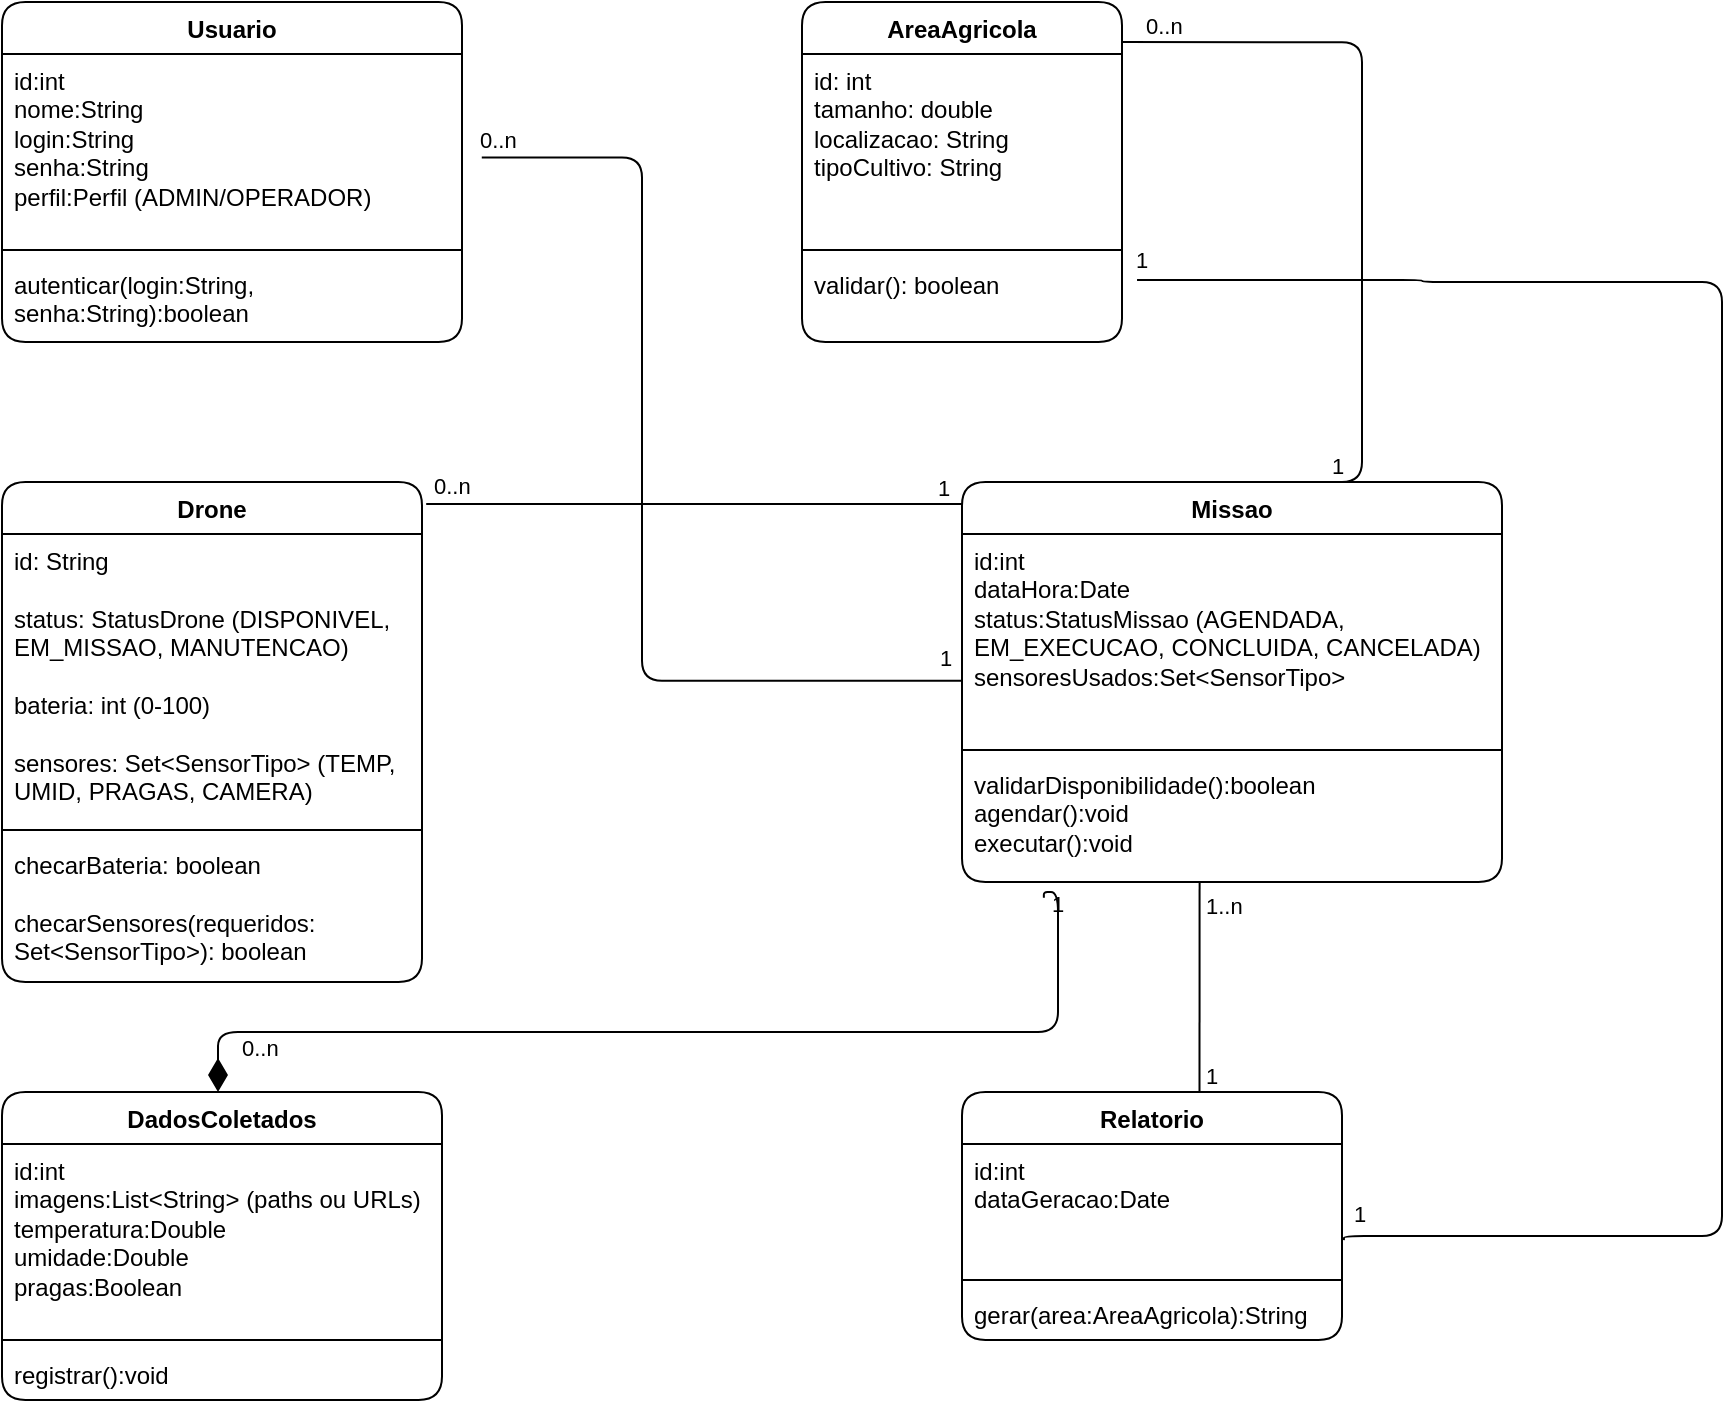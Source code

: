 <mxfile version="28.1.2" pages="2">
  <diagram name="Diagrama de Classes" id="RxNNvbhXm3Nlgly23P-r">
    <mxGraphModel dx="1225" dy="671" grid="1" gridSize="10" guides="1" tooltips="1" connect="1" arrows="1" fold="1" page="1" pageScale="1" pageWidth="827" pageHeight="1169" math="0" shadow="0">
      <root>
        <mxCell id="0" />
        <mxCell id="1" parent="0" />
        <mxCell id="Z9uIIL2k0UZiQugntRWc-1" value="Usuario" style="swimlane;fontStyle=1;align=center;verticalAlign=top;childLayout=stackLayout;horizontal=1;startSize=26;horizontalStack=0;resizeParent=1;resizeParentMax=0;resizeLast=0;collapsible=1;marginBottom=0;whiteSpace=wrap;html=1;labelBackgroundColor=none;rounded=1;" vertex="1" parent="1">
          <mxGeometry x="40" y="40" width="230" height="170" as="geometry" />
        </mxCell>
        <mxCell id="Z9uIIL2k0UZiQugntRWc-2" value="&lt;div&gt;&lt;span style=&quot;background-color: transparent; color: light-dark(rgb(0, 0, 0), rgb(255, 255, 255));&quot;&gt;&lt;font face=&quot;Helvetica&quot;&gt;id:int&lt;/font&gt;&lt;/span&gt;&lt;/div&gt;&lt;code style=&quot;&quot; data-end=&quot;913&quot; data-start=&quot;900&quot;&gt;&lt;font face=&quot;Helvetica&quot;&gt;nome:String&lt;/font&gt;&lt;/code&gt;&lt;br&gt;&lt;code style=&quot;&quot; data-end=&quot;932&quot; data-start=&quot;918&quot;&gt;&lt;font face=&quot;Helvetica&quot;&gt;login:String&lt;/font&gt;&lt;/code&gt;&lt;br&gt;&lt;code style=&quot;&quot; data-end=&quot;951&quot; data-start=&quot;937&quot;&gt;&lt;font face=&quot;Helvetica&quot;&gt;senha:String&lt;/font&gt;&lt;/code&gt;&lt;br&gt;&lt;code style=&quot;&quot; data-end=&quot;971&quot; data-start=&quot;956&quot;&gt;&lt;font face=&quot;Helvetica&quot;&gt;perfil:Perfil (ADMIN/OPERADOR)&lt;/font&gt;&lt;/code&gt;" style="text;strokeColor=none;fillColor=none;align=left;verticalAlign=top;spacingLeft=4;spacingRight=4;overflow=hidden;rotatable=0;points=[[0,0.5],[1,0.5]];portConstraint=eastwest;whiteSpace=wrap;html=1;labelBackgroundColor=none;rounded=1;" vertex="1" parent="Z9uIIL2k0UZiQugntRWc-1">
          <mxGeometry y="26" width="230" height="94" as="geometry" />
        </mxCell>
        <mxCell id="Z9uIIL2k0UZiQugntRWc-3" value="" style="line;strokeWidth=1;fillColor=none;align=left;verticalAlign=middle;spacingTop=-1;spacingLeft=3;spacingRight=3;rotatable=0;labelPosition=right;points=[];portConstraint=eastwest;labelBackgroundColor=none;rounded=1;" vertex="1" parent="Z9uIIL2k0UZiQugntRWc-1">
          <mxGeometry y="120" width="230" height="8" as="geometry" />
        </mxCell>
        <mxCell id="Z9uIIL2k0UZiQugntRWc-4" value="autenticar(login:String, senha:String):boolean" style="text;strokeColor=none;fillColor=none;align=left;verticalAlign=top;spacingLeft=4;spacingRight=4;overflow=hidden;rotatable=0;points=[[0,0.5],[1,0.5]];portConstraint=eastwest;whiteSpace=wrap;html=1;labelBackgroundColor=none;rounded=1;" vertex="1" parent="Z9uIIL2k0UZiQugntRWc-1">
          <mxGeometry y="128" width="230" height="42" as="geometry" />
        </mxCell>
        <mxCell id="Z9uIIL2k0UZiQugntRWc-5" value="AreaAgricola" style="swimlane;fontStyle=1;align=center;verticalAlign=top;childLayout=stackLayout;horizontal=1;startSize=26;horizontalStack=0;resizeParent=1;resizeParentMax=0;resizeLast=0;collapsible=1;marginBottom=0;whiteSpace=wrap;html=1;labelBackgroundColor=none;rounded=1;" vertex="1" parent="1">
          <mxGeometry x="440" y="40" width="160" height="170" as="geometry" />
        </mxCell>
        <mxCell id="Z9uIIL2k0UZiQugntRWc-6" value="id: int&lt;div&gt;tamanho: double&lt;/div&gt;&lt;div&gt;localizacao: String&lt;/div&gt;&lt;div&gt;tipoCultivo: String&lt;/div&gt;" style="text;strokeColor=none;fillColor=none;align=left;verticalAlign=top;spacingLeft=4;spacingRight=4;overflow=hidden;rotatable=0;points=[[0,0.5],[1,0.5]];portConstraint=eastwest;whiteSpace=wrap;html=1;labelBackgroundColor=none;rounded=1;" vertex="1" parent="Z9uIIL2k0UZiQugntRWc-5">
          <mxGeometry y="26" width="160" height="94" as="geometry" />
        </mxCell>
        <mxCell id="Z9uIIL2k0UZiQugntRWc-7" value="" style="line;strokeWidth=1;fillColor=none;align=left;verticalAlign=middle;spacingTop=-1;spacingLeft=3;spacingRight=3;rotatable=0;labelPosition=right;points=[];portConstraint=eastwest;labelBackgroundColor=none;rounded=1;" vertex="1" parent="Z9uIIL2k0UZiQugntRWc-5">
          <mxGeometry y="120" width="160" height="8" as="geometry" />
        </mxCell>
        <mxCell id="Z9uIIL2k0UZiQugntRWc-8" value="validar(): boolean" style="text;strokeColor=none;fillColor=none;align=left;verticalAlign=top;spacingLeft=4;spacingRight=4;overflow=hidden;rotatable=0;points=[[0,0.5],[1,0.5]];portConstraint=eastwest;whiteSpace=wrap;html=1;labelBackgroundColor=none;rounded=1;" vertex="1" parent="Z9uIIL2k0UZiQugntRWc-5">
          <mxGeometry y="128" width="160" height="42" as="geometry" />
        </mxCell>
        <mxCell id="Z9uIIL2k0UZiQugntRWc-9" value="Drone" style="swimlane;fontStyle=1;align=center;verticalAlign=top;childLayout=stackLayout;horizontal=1;startSize=26;horizontalStack=0;resizeParent=1;resizeParentMax=0;resizeLast=0;collapsible=1;marginBottom=0;whiteSpace=wrap;html=1;labelBackgroundColor=none;rounded=1;" vertex="1" parent="1">
          <mxGeometry x="40" y="280" width="210" height="250" as="geometry" />
        </mxCell>
        <mxCell id="Z9uIIL2k0UZiQugntRWc-10" value="id: String&lt;div&gt;&lt;br&gt;&lt;div&gt;status: StatusDrone (DISPONIVEL, EM_MISSAO, MANUTENCAO)&lt;/div&gt;&lt;div&gt;&lt;br&gt;&lt;/div&gt;&lt;div&gt;bateria: int (0-100)&lt;/div&gt;&lt;div&gt;&lt;br&gt;&lt;/div&gt;&lt;div&gt;sensores: Set&amp;lt;SensorTipo&amp;gt; (TEMP, UMID, PRAGAS, CAMERA)&lt;/div&gt;&lt;/div&gt;" style="text;strokeColor=none;fillColor=none;align=left;verticalAlign=top;spacingLeft=4;spacingRight=4;overflow=hidden;rotatable=0;points=[[0,0.5],[1,0.5]];portConstraint=eastwest;whiteSpace=wrap;html=1;labelBackgroundColor=none;rounded=1;" vertex="1" parent="Z9uIIL2k0UZiQugntRWc-9">
          <mxGeometry y="26" width="210" height="144" as="geometry" />
        </mxCell>
        <mxCell id="Z9uIIL2k0UZiQugntRWc-11" value="" style="line;strokeWidth=1;fillColor=none;align=left;verticalAlign=middle;spacingTop=-1;spacingLeft=3;spacingRight=3;rotatable=0;labelPosition=right;points=[];portConstraint=eastwest;labelBackgroundColor=none;rounded=1;" vertex="1" parent="Z9uIIL2k0UZiQugntRWc-9">
          <mxGeometry y="170" width="210" height="8" as="geometry" />
        </mxCell>
        <mxCell id="Z9uIIL2k0UZiQugntRWc-12" value="checarBateria: boolean&lt;div&gt;&lt;br&gt;&lt;div&gt;checarSensores(requeridos: Set&amp;lt;SensorTipo&amp;gt;): boolean&lt;/div&gt;&lt;/div&gt;" style="text;strokeColor=none;fillColor=none;align=left;verticalAlign=top;spacingLeft=4;spacingRight=4;overflow=hidden;rotatable=0;points=[[0,0.5],[1,0.5]];portConstraint=eastwest;whiteSpace=wrap;html=1;labelBackgroundColor=none;rounded=1;" vertex="1" parent="Z9uIIL2k0UZiQugntRWc-9">
          <mxGeometry y="178" width="210" height="72" as="geometry" />
        </mxCell>
        <mxCell id="Z9uIIL2k0UZiQugntRWc-13" value="Missao" style="swimlane;fontStyle=1;align=center;verticalAlign=top;childLayout=stackLayout;horizontal=1;startSize=26;horizontalStack=0;resizeParent=1;resizeParentMax=0;resizeLast=0;collapsible=1;marginBottom=0;whiteSpace=wrap;html=1;labelBackgroundColor=none;rounded=1;" vertex="1" parent="1">
          <mxGeometry x="520" y="280" width="270" height="200" as="geometry" />
        </mxCell>
        <mxCell id="Z9uIIL2k0UZiQugntRWc-14" value="&lt;div&gt;id:int&lt;/div&gt;&lt;div&gt;dataHora:Date&lt;/div&gt;&lt;div&gt;status:StatusMissao (AGENDADA, EM_EXECUCAO, CONCLUIDA, CANCELADA)&lt;/div&gt;&lt;div&gt;sensoresUsados:Set&amp;lt;SensorTipo&amp;gt;&lt;/div&gt;" style="text;strokeColor=none;fillColor=none;align=left;verticalAlign=top;spacingLeft=4;spacingRight=4;overflow=hidden;rotatable=0;points=[[0,0.5],[1,0.5]];portConstraint=eastwest;whiteSpace=wrap;html=1;labelBackgroundColor=none;rounded=1;" vertex="1" parent="Z9uIIL2k0UZiQugntRWc-13">
          <mxGeometry y="26" width="270" height="104" as="geometry" />
        </mxCell>
        <mxCell id="Z9uIIL2k0UZiQugntRWc-15" value="" style="line;strokeWidth=1;fillColor=none;align=left;verticalAlign=middle;spacingTop=-1;spacingLeft=3;spacingRight=3;rotatable=0;labelPosition=right;points=[];portConstraint=eastwest;labelBackgroundColor=none;rounded=1;" vertex="1" parent="Z9uIIL2k0UZiQugntRWc-13">
          <mxGeometry y="130" width="270" height="8" as="geometry" />
        </mxCell>
        <mxCell id="Z9uIIL2k0UZiQugntRWc-16" value="&lt;div&gt;validarDisponibilidade():boolean&lt;/div&gt;&lt;div&gt;agendar():void&lt;/div&gt;&lt;div&gt;executar():void&lt;/div&gt;" style="text;strokeColor=none;fillColor=none;align=left;verticalAlign=top;spacingLeft=4;spacingRight=4;overflow=hidden;rotatable=0;points=[[0,0.5],[1,0.5]];portConstraint=eastwest;whiteSpace=wrap;html=1;labelBackgroundColor=none;rounded=1;" vertex="1" parent="Z9uIIL2k0UZiQugntRWc-13">
          <mxGeometry y="138" width="270" height="62" as="geometry" />
        </mxCell>
        <mxCell id="Z9uIIL2k0UZiQugntRWc-17" value="DadosColetados" style="swimlane;fontStyle=1;align=center;verticalAlign=top;childLayout=stackLayout;horizontal=1;startSize=26;horizontalStack=0;resizeParent=1;resizeParentMax=0;resizeLast=0;collapsible=1;marginBottom=0;whiteSpace=wrap;html=1;labelBackgroundColor=none;rounded=1;" vertex="1" parent="1">
          <mxGeometry x="40" y="585" width="220" height="154" as="geometry" />
        </mxCell>
        <mxCell id="Z9uIIL2k0UZiQugntRWc-18" value="&lt;div&gt;id:int&lt;/div&gt;&lt;div&gt;imagens:List&amp;lt;String&amp;gt; (paths ou URLs)&lt;/div&gt;&lt;div&gt;temperatura:Double&lt;/div&gt;&lt;div&gt;umidade:Double&lt;/div&gt;&lt;div&gt;pragas:Boolean&lt;/div&gt;" style="text;strokeColor=none;fillColor=none;align=left;verticalAlign=top;spacingLeft=4;spacingRight=4;overflow=hidden;rotatable=0;points=[[0,0.5],[1,0.5]];portConstraint=eastwest;whiteSpace=wrap;html=1;labelBackgroundColor=none;rounded=1;" vertex="1" parent="Z9uIIL2k0UZiQugntRWc-17">
          <mxGeometry y="26" width="220" height="94" as="geometry" />
        </mxCell>
        <mxCell id="Z9uIIL2k0UZiQugntRWc-19" value="" style="line;strokeWidth=1;fillColor=none;align=left;verticalAlign=middle;spacingTop=-1;spacingLeft=3;spacingRight=3;rotatable=0;labelPosition=right;points=[];portConstraint=eastwest;labelBackgroundColor=none;rounded=1;" vertex="1" parent="Z9uIIL2k0UZiQugntRWc-17">
          <mxGeometry y="120" width="220" height="8" as="geometry" />
        </mxCell>
        <mxCell id="Z9uIIL2k0UZiQugntRWc-20" value="registrar():void" style="text;strokeColor=none;fillColor=none;align=left;verticalAlign=top;spacingLeft=4;spacingRight=4;overflow=hidden;rotatable=0;points=[[0,0.5],[1,0.5]];portConstraint=eastwest;whiteSpace=wrap;html=1;labelBackgroundColor=none;rounded=1;" vertex="1" parent="Z9uIIL2k0UZiQugntRWc-17">
          <mxGeometry y="128" width="220" height="26" as="geometry" />
        </mxCell>
        <mxCell id="Z9uIIL2k0UZiQugntRWc-38" value="0..n&lt;div&gt;&lt;br&gt;&lt;/div&gt;" style="endArrow=none;html=1;endSize=12;startArrow=diamondThin;startSize=14;startFill=1;edgeStyle=orthogonalEdgeStyle;align=left;verticalAlign=bottom;rounded=1;endFill=0;entryX=0.122;entryY=1.046;entryDx=0;entryDy=0;entryPerimeter=0;labelBackgroundColor=none;fontColor=default;" edge="1" parent="Z9uIIL2k0UZiQugntRWc-17">
          <mxGeometry x="-1" y="-10" relative="1" as="geometry">
            <mxPoint x="108" as="sourcePoint" />
            <mxPoint x="520.94" y="-97.148" as="targetPoint" />
            <Array as="points">
              <mxPoint x="108" y="-30" />
              <mxPoint x="528" y="-30" />
              <mxPoint x="528" y="-100" />
              <mxPoint x="521" y="-100" />
            </Array>
            <mxPoint as="offset" />
          </mxGeometry>
        </mxCell>
        <mxCell id="Z9uIIL2k0UZiQugntRWc-21" value="Relatorio&lt;div&gt;&lt;br&gt;&lt;/div&gt;" style="swimlane;fontStyle=1;align=center;verticalAlign=top;childLayout=stackLayout;horizontal=1;startSize=26;horizontalStack=0;resizeParent=1;resizeParentMax=0;resizeLast=0;collapsible=1;marginBottom=0;whiteSpace=wrap;html=1;labelBackgroundColor=none;rounded=1;" vertex="1" parent="1">
          <mxGeometry x="520" y="585" width="190" height="124" as="geometry" />
        </mxCell>
        <mxCell id="Z9uIIL2k0UZiQugntRWc-22" value="&lt;div&gt;id:int&lt;/div&gt;&lt;div&gt;dataGeracao:Date&lt;/div&gt;" style="text;strokeColor=none;fillColor=none;align=left;verticalAlign=top;spacingLeft=4;spacingRight=4;overflow=hidden;rotatable=0;points=[[0,0.5],[1,0.5]];portConstraint=eastwest;whiteSpace=wrap;html=1;labelBackgroundColor=none;rounded=1;" vertex="1" parent="Z9uIIL2k0UZiQugntRWc-21">
          <mxGeometry y="26" width="190" height="64" as="geometry" />
        </mxCell>
        <mxCell id="Z9uIIL2k0UZiQugntRWc-23" value="" style="line;strokeWidth=1;fillColor=none;align=left;verticalAlign=middle;spacingTop=-1;spacingLeft=3;spacingRight=3;rotatable=0;labelPosition=right;points=[];portConstraint=eastwest;labelBackgroundColor=none;rounded=1;" vertex="1" parent="Z9uIIL2k0UZiQugntRWc-21">
          <mxGeometry y="90" width="190" height="8" as="geometry" />
        </mxCell>
        <mxCell id="Z9uIIL2k0UZiQugntRWc-24" value="gerar(area:AreaAgricola):String" style="text;strokeColor=none;fillColor=none;align=left;verticalAlign=top;spacingLeft=4;spacingRight=4;overflow=hidden;rotatable=0;points=[[0,0.5],[1,0.5]];portConstraint=eastwest;whiteSpace=wrap;html=1;labelBackgroundColor=none;rounded=1;" vertex="1" parent="Z9uIIL2k0UZiQugntRWc-21">
          <mxGeometry y="98" width="190" height="26" as="geometry" />
        </mxCell>
        <mxCell id="Z9uIIL2k0UZiQugntRWc-25" value="&lt;div&gt;&lt;br&gt;&lt;/div&gt;&lt;div&gt;&lt;br&gt;&lt;/div&gt;" style="endArrow=none;endFill=0;html=1;edgeStyle=orthogonalEdgeStyle;align=left;verticalAlign=top;rounded=1;exitX=1.01;exitY=0.044;exitDx=0;exitDy=0;exitPerimeter=0;labelBackgroundColor=none;fontColor=default;" edge="1" parent="1" source="Z9uIIL2k0UZiQugntRWc-9">
          <mxGeometry x="-1" relative="1" as="geometry">
            <mxPoint x="250" y="390" as="sourcePoint" />
            <mxPoint x="520" y="291" as="targetPoint" />
          </mxGeometry>
        </mxCell>
        <mxCell id="Z9uIIL2k0UZiQugntRWc-26" value="1" style="edgeLabel;resizable=0;html=1;align=left;verticalAlign=bottom;labelBackgroundColor=none;rounded=1;" connectable="0" vertex="1" parent="Z9uIIL2k0UZiQugntRWc-25">
          <mxGeometry x="-1" relative="1" as="geometry">
            <mxPoint x="254" as="offset" />
          </mxGeometry>
        </mxCell>
        <mxCell id="Z9uIIL2k0UZiQugntRWc-31" value="0..n" style="edgeLabel;resizable=0;html=1;align=left;verticalAlign=bottom;labelBackgroundColor=none;rounded=1;" connectable="0" vertex="1" parent="1">
          <mxGeometry x="254" y="290" as="geometry" />
        </mxCell>
        <mxCell id="Z9uIIL2k0UZiQugntRWc-34" value="&lt;div&gt;&lt;br&gt;&lt;/div&gt;&lt;div&gt;&lt;br&gt;&lt;/div&gt;" style="endArrow=none;endFill=0;html=1;edgeStyle=orthogonalEdgeStyle;align=left;verticalAlign=top;rounded=1;exitX=1;exitY=0.118;exitDx=0;exitDy=0;exitPerimeter=0;entryX=0.5;entryY=0;entryDx=0;entryDy=0;labelBackgroundColor=none;fontColor=default;" edge="1" parent="1" source="Z9uIIL2k0UZiQugntRWc-5" target="Z9uIIL2k0UZiQugntRWc-13">
          <mxGeometry x="-1" relative="1" as="geometry">
            <mxPoint x="550" y="230" as="sourcePoint" />
            <mxPoint x="818" y="230" as="targetPoint" />
            <Array as="points">
              <mxPoint x="720" y="60" />
              <mxPoint x="720" y="280" />
            </Array>
          </mxGeometry>
        </mxCell>
        <mxCell id="Z9uIIL2k0UZiQugntRWc-35" value="1" style="edgeLabel;resizable=0;html=1;align=left;verticalAlign=bottom;labelBackgroundColor=none;rounded=1;" connectable="0" vertex="1" parent="Z9uIIL2k0UZiQugntRWc-34">
          <mxGeometry x="-1" relative="1" as="geometry">
            <mxPoint x="5" y="117" as="offset" />
          </mxGeometry>
        </mxCell>
        <mxCell id="Z9uIIL2k0UZiQugntRWc-36" value="1" style="edgeLabel;resizable=0;html=1;align=left;verticalAlign=bottom;labelBackgroundColor=none;rounded=1;" connectable="0" vertex="1" parent="1">
          <mxGeometry x="703" y="280" as="geometry" />
        </mxCell>
        <mxCell id="Z9uIIL2k0UZiQugntRWc-37" value="0..n" style="edgeLabel;resizable=0;html=1;align=left;verticalAlign=bottom;labelBackgroundColor=none;rounded=1;" connectable="0" vertex="1" parent="1">
          <mxGeometry x="610" y="60" as="geometry" />
        </mxCell>
        <mxCell id="Z9uIIL2k0UZiQugntRWc-39" value="1" style="edgeLabel;resizable=0;html=1;align=left;verticalAlign=bottom;labelBackgroundColor=none;rounded=1;" connectable="0" vertex="1" parent="1">
          <mxGeometry x="563" y="499" as="geometry" />
        </mxCell>
        <mxCell id="Z9uIIL2k0UZiQugntRWc-40" value="&lt;div&gt;&lt;br&gt;&lt;/div&gt;&lt;div&gt;&lt;br&gt;&lt;/div&gt;" style="endArrow=none;endFill=0;html=1;edgeStyle=orthogonalEdgeStyle;align=left;verticalAlign=top;rounded=1;exitX=0.625;exitY=0.003;exitDx=0;exitDy=0;exitPerimeter=0;entryX=0.44;entryY=0.992;entryDx=0;entryDy=0;entryPerimeter=0;labelBackgroundColor=none;fontColor=default;" edge="1" parent="1" source="Z9uIIL2k0UZiQugntRWc-21" target="Z9uIIL2k0UZiQugntRWc-16">
          <mxGeometry x="-1" relative="1" as="geometry">
            <mxPoint x="570" y="540" as="sourcePoint" />
            <mxPoint x="838" y="540" as="targetPoint" />
          </mxGeometry>
        </mxCell>
        <mxCell id="Z9uIIL2k0UZiQugntRWc-42" value="1" style="edgeLabel;resizable=0;html=1;align=left;verticalAlign=bottom;labelBackgroundColor=none;rounded=1;" connectable="0" vertex="1" parent="1">
          <mxGeometry x="640" y="585" as="geometry" />
        </mxCell>
        <mxCell id="Z9uIIL2k0UZiQugntRWc-44" value="1..n" style="edgeLabel;resizable=0;html=1;align=left;verticalAlign=bottom;labelBackgroundColor=none;rounded=1;" connectable="0" vertex="1" parent="1">
          <mxGeometry x="640" y="500" as="geometry" />
        </mxCell>
        <mxCell id="Z9uIIL2k0UZiQugntRWc-45" value="&lt;div&gt;&lt;br&gt;&lt;/div&gt;&lt;div&gt;&lt;br&gt;&lt;/div&gt;" style="endArrow=none;endFill=0;html=1;edgeStyle=orthogonalEdgeStyle;align=left;verticalAlign=top;rounded=1;exitX=1.005;exitY=0.751;exitDx=0;exitDy=0;exitPerimeter=0;entryX=1.047;entryY=0.262;entryDx=0;entryDy=0;entryPerimeter=0;labelBackgroundColor=none;fontColor=default;" edge="1" parent="1" source="Z9uIIL2k0UZiQugntRWc-22" target="Z9uIIL2k0UZiQugntRWc-8">
          <mxGeometry x="-0.952" y="4" relative="1" as="geometry">
            <mxPoint x="740" y="620" as="sourcePoint" />
            <mxPoint x="918" y="560" as="targetPoint" />
            <Array as="points">
              <mxPoint x="711" y="657" />
              <mxPoint x="900" y="657" />
              <mxPoint x="900" y="180" />
              <mxPoint x="750" y="180" />
            </Array>
            <mxPoint as="offset" />
          </mxGeometry>
        </mxCell>
        <mxCell id="Z9uIIL2k0UZiQugntRWc-47" value="1" style="edgeLabel;resizable=0;html=1;align=left;verticalAlign=bottom;labelBackgroundColor=none;rounded=1;" connectable="0" vertex="1" parent="1">
          <mxGeometry x="714" y="654" as="geometry" />
        </mxCell>
        <mxCell id="Z9uIIL2k0UZiQugntRWc-48" value="&lt;div&gt;&lt;br&gt;&lt;/div&gt;&lt;div&gt;&lt;br&gt;&lt;/div&gt;" style="endArrow=none;endFill=0;html=1;edgeStyle=orthogonalEdgeStyle;align=left;verticalAlign=top;rounded=1;exitX=1.043;exitY=0.551;exitDx=0;exitDy=0;exitPerimeter=0;labelBackgroundColor=none;fontColor=default;" edge="1" parent="1" source="Z9uIIL2k0UZiQugntRWc-2">
          <mxGeometry x="-1" relative="1" as="geometry">
            <mxPoint x="252" y="379.38" as="sourcePoint" />
            <mxPoint x="520" y="379.38" as="targetPoint" />
            <Array as="points">
              <mxPoint x="360" y="118" />
              <mxPoint x="360" y="379" />
            </Array>
          </mxGeometry>
        </mxCell>
        <mxCell id="Z9uIIL2k0UZiQugntRWc-50" value="0..n" style="edgeLabel;resizable=0;html=1;align=left;verticalAlign=bottom;labelBackgroundColor=none;rounded=1;" connectable="0" vertex="1" parent="1">
          <mxGeometry x="277" y="117" as="geometry" />
        </mxCell>
        <mxCell id="Z9uIIL2k0UZiQugntRWc-51" value="1" style="edgeLabel;resizable=0;html=1;align=left;verticalAlign=bottom;labelBackgroundColor=none;rounded=1;" connectable="0" vertex="1" parent="1">
          <mxGeometry x="507" y="376" as="geometry" />
        </mxCell>
      </root>
    </mxGraphModel>
  </diagram>
  <diagram id="8oZnYL7nXSCqe3jZvd_b" name="Diagrama de Sequência">
    <mxGraphModel dx="983" dy="592" grid="1" gridSize="10" guides="1" tooltips="1" connect="1" arrows="1" fold="1" page="1" pageScale="1" pageWidth="827" pageHeight="1169" math="0" shadow="0">
      <root>
        <mxCell id="0" />
        <mxCell id="1" parent="0" />
        <mxCell id="echvLaX9unn0uVW_Tsh4-1" value="Administrador" style="shape=umlLifeline;perimeter=lifelinePerimeter;whiteSpace=wrap;html=1;container=1;dropTarget=0;collapsible=0;recursiveResize=0;outlineConnect=0;portConstraint=eastwest;newEdgeStyle={&quot;curved&quot;:0,&quot;rounded&quot;:0};rounded=1;" parent="1" vertex="1">
          <mxGeometry x="81" y="120" width="120" height="260" as="geometry" />
        </mxCell>
        <mxCell id="echvLaX9unn0uVW_Tsh4-2" value="Sistema&lt;span style=&quot;color: rgba(0, 0, 0, 0); font-family: monospace; font-size: 0px; text-align: start; text-wrap-mode: nowrap;&quot;&gt;%3CmxGraphModel%3E%3Croot%3E%3CmxCell%20id%3D%220%22%2F%3E%3CmxCell%20id%3D%221%22%20parent%3D%220%22%2F%3E%3CmxCell%20id%3D%222%22%20value%3D%22Administrador%22%20style%3D%22shape%3DumlLifeline%3Bperimeter%3DlifelinePerimeter%3BwhiteSpace%3Dwrap%3Bhtml%3D1%3Bcontainer%3D1%3BdropTarget%3D0%3Bcollapsible%3D0%3BrecursiveResize%3D0%3BoutlineConnect%3D0%3BportConstraint%3Deastwest%3BnewEdgeStyle%3D%7B%26quot%3Bcurved%26quot%3B%3A0%2C%26quot%3Brounded%26quot%3B%3A0%7D%3B%22%20vertex%3D%221%22%20parent%3D%221%22%3E%3CmxGeometry%20x%3D%22200%22%20y%3D%22120%22%20width%3D%22110%22%20height%3D%22260%22%20as%3D%22geometry%22%2F%3E%3C%2FmxCell%3E%3C%2Froot%3E%3C%2FmxGraphModel%3E&lt;/span&gt;" style="shape=umlLifeline;perimeter=lifelinePerimeter;whiteSpace=wrap;html=1;container=1;dropTarget=0;collapsible=0;recursiveResize=0;outlineConnect=0;portConstraint=eastwest;newEdgeStyle={&quot;curved&quot;:0,&quot;rounded&quot;:0};rounded=1;" parent="1" vertex="1">
          <mxGeometry x="281" y="120" width="120" height="260" as="geometry" />
        </mxCell>
        <mxCell id="echvLaX9unn0uVW_Tsh4-3" value="Drone" style="shape=umlLifeline;perimeter=lifelinePerimeter;whiteSpace=wrap;html=1;container=1;dropTarget=0;collapsible=0;recursiveResize=0;outlineConnect=0;portConstraint=eastwest;newEdgeStyle={&quot;curved&quot;:0,&quot;rounded&quot;:0};rounded=1;" parent="1" vertex="1">
          <mxGeometry x="441" y="120" width="120" height="260" as="geometry" />
        </mxCell>
        <mxCell id="echvLaX9unn0uVW_Tsh4-4" value="Banco de Dados" style="shape=umlLifeline;perimeter=lifelinePerimeter;whiteSpace=wrap;html=1;container=1;dropTarget=0;collapsible=0;recursiveResize=0;outlineConnect=0;portConstraint=eastwest;newEdgeStyle={&quot;curved&quot;:0,&quot;rounded&quot;:0};rounded=1;" parent="1" vertex="1">
          <mxGeometry x="601" y="120" width="120" height="260" as="geometry" />
        </mxCell>
        <mxCell id="echvLaX9unn0uVW_Tsh4-5" value="solicitarAgendamento" style="html=1;verticalAlign=bottom;endArrow=block;curved=0;rounded=1;" parent="1" source="echvLaX9unn0uVW_Tsh4-1" edge="1">
          <mxGeometry width="80" relative="1" as="geometry">
            <mxPoint x="181" y="190" as="sourcePoint" />
            <mxPoint x="340" y="190" as="targetPoint" />
            <Array as="points">
              <mxPoint x="321" y="190" />
            </Array>
          </mxGeometry>
        </mxCell>
        <mxCell id="echvLaX9unn0uVW_Tsh4-7" value="checarBateria" style="html=1;verticalAlign=bottom;endArrow=block;curved=0;rounded=1;" parent="1" source="echvLaX9unn0uVW_Tsh4-2" edge="1" target="echvLaX9unn0uVW_Tsh4-3">
          <mxGeometry width="80" relative="1" as="geometry">
            <mxPoint x="500.5" y="215" as="sourcePoint" />
            <mxPoint x="660.5" y="215" as="targetPoint" />
            <Array as="points">
              <mxPoint x="450" y="215" />
            </Array>
          </mxGeometry>
        </mxCell>
        <mxCell id="echvLaX9unn0uVW_Tsh4-8" value="ok/erro" style="html=1;verticalAlign=bottom;endArrow=open;dashed=1;endSize=8;curved=0;rounded=1;" parent="1" source="echvLaX9unn0uVW_Tsh4-3" edge="1">
          <mxGeometry relative="1" as="geometry">
            <mxPoint x="501" y="239" as="sourcePoint" />
            <mxPoint x="340.5" y="239" as="targetPoint" />
            <mxPoint as="offset" />
          </mxGeometry>
        </mxCell>
        <mxCell id="echvLaX9unn0uVW_Tsh4-9" value="checarSensores" style="html=1;verticalAlign=bottom;endArrow=block;curved=0;rounded=1;" parent="1" target="echvLaX9unn0uVW_Tsh4-3" edge="1">
          <mxGeometry width="80" relative="1" as="geometry">
            <mxPoint x="340.5" y="267" as="sourcePoint" />
            <mxPoint x="660.5" y="267" as="targetPoint" />
            <Array as="points" />
          </mxGeometry>
        </mxCell>
        <mxCell id="echvLaX9unn0uVW_Tsh4-10" value="ok/erro" style="html=1;verticalAlign=bottom;endArrow=open;dashed=1;endSize=8;curved=0;rounded=1;" parent="1" source="echvLaX9unn0uVW_Tsh4-3" edge="1">
          <mxGeometry relative="1" as="geometry">
            <mxPoint x="660.5" y="292" as="sourcePoint" />
            <mxPoint x="340.5" y="292" as="targetPoint" />
            <mxPoint as="offset" />
          </mxGeometry>
        </mxCell>
        <mxCell id="echvLaX9unn0uVW_Tsh4-11" value="salvar(Missao)" style="html=1;verticalAlign=bottom;endArrow=block;curved=0;rounded=1;" parent="1" source="echvLaX9unn0uVW_Tsh4-2" target="echvLaX9unn0uVW_Tsh4-4" edge="1">
          <mxGeometry width="80" relative="1" as="geometry">
            <mxPoint x="341.25" y="320" as="sourcePoint" />
            <mxPoint x="660.75" y="320" as="targetPoint" />
            <Array as="points">
              <mxPoint x="541.25" y="320" />
            </Array>
          </mxGeometry>
        </mxCell>
        <mxCell id="echvLaX9unn0uVW_Tsh4-15" value="confirmacao" style="html=1;verticalAlign=bottom;endArrow=open;dashed=1;endSize=8;curved=0;rounded=1;" parent="1" edge="1">
          <mxGeometry relative="1" as="geometry">
            <mxPoint x="660.5" y="342" as="sourcePoint" />
            <mxPoint x="340.5" y="342" as="targetPoint" />
          </mxGeometry>
        </mxCell>
        <mxCell id="echvLaX9unn0uVW_Tsh4-17" value="confirmarAgendamento" style="html=1;verticalAlign=bottom;endArrow=open;dashed=1;endSize=8;curved=0;rounded=1;" parent="1" edge="1">
          <mxGeometry relative="1" as="geometry">
            <mxPoint x="340.5" y="365" as="sourcePoint" />
            <mxPoint x="140.5" y="365" as="targetPoint" />
          </mxGeometry>
        </mxCell>
      </root>
    </mxGraphModel>
  </diagram>
</mxfile>
